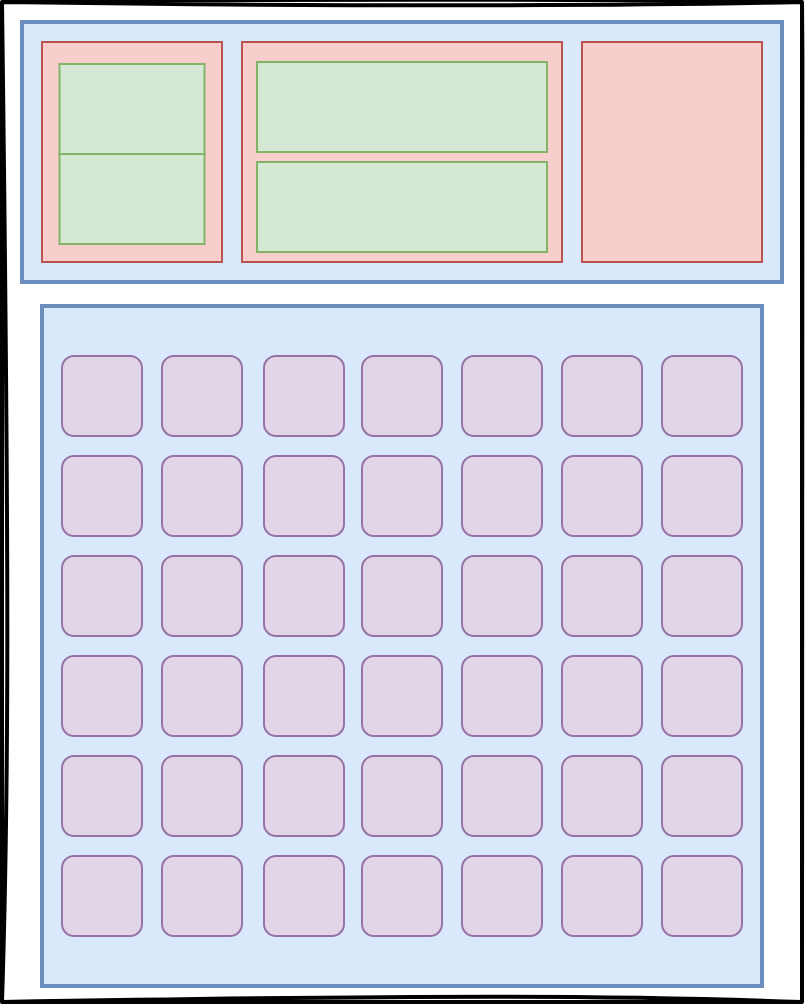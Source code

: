 <mxfile version="21.5.2" type="device">
  <diagram name="第 1 页" id="DybARGGq51HvGMLF3MA7">
    <mxGraphModel dx="1050" dy="541" grid="1" gridSize="10" guides="1" tooltips="1" connect="1" arrows="1" fold="1" page="1" pageScale="1" pageWidth="827" pageHeight="1169" math="0" shadow="0">
      <root>
        <mxCell id="0" />
        <mxCell id="1" parent="0" />
        <mxCell id="_rA3GJIKFx0S9ohhFXeV-2" value="" style="rounded=0;whiteSpace=wrap;html=1;sketch=1;curveFitting=1;jiggle=2;strokeWidth=2;" vertex="1" parent="1">
          <mxGeometry x="240" y="40" width="400" height="500" as="geometry" />
        </mxCell>
        <mxCell id="_rA3GJIKFx0S9ohhFXeV-3" value="" style="rounded=0;whiteSpace=wrap;html=1;fillColor=#dae8fc;strokeColor=#6c8ebf;glass=0;shadow=0;strokeWidth=2;" vertex="1" parent="1">
          <mxGeometry x="250" y="50" width="380" height="130" as="geometry" />
        </mxCell>
        <mxCell id="_rA3GJIKFx0S9ohhFXeV-5" value="" style="rounded=0;whiteSpace=wrap;html=1;fillColor=#dae8fc;strokeColor=#6c8ebf;strokeWidth=2;" vertex="1" parent="1">
          <mxGeometry x="260" y="192" width="360" height="340" as="geometry" />
        </mxCell>
        <mxCell id="_rA3GJIKFx0S9ohhFXeV-6" value="" style="rounded=0;whiteSpace=wrap;html=1;fillColor=#f8cecc;strokeColor=#b85450;" vertex="1" parent="1">
          <mxGeometry x="260" y="60" width="90" height="110" as="geometry" />
        </mxCell>
        <mxCell id="_rA3GJIKFx0S9ohhFXeV-7" value="" style="rounded=0;whiteSpace=wrap;html=1;fillColor=#f8cecc;strokeColor=#b85450;" vertex="1" parent="1">
          <mxGeometry x="360" y="60" width="160" height="110" as="geometry" />
        </mxCell>
        <mxCell id="_rA3GJIKFx0S9ohhFXeV-8" value="" style="rounded=0;whiteSpace=wrap;html=1;fillColor=#f8cecc;strokeColor=#b85450;" vertex="1" parent="1">
          <mxGeometry x="530" y="60" width="90" height="110" as="geometry" />
        </mxCell>
        <mxCell id="_rA3GJIKFx0S9ohhFXeV-9" value="" style="whiteSpace=wrap;html=1;aspect=fixed;rounded=1;fillColor=#e1d5e7;strokeColor=#9673a6;" vertex="1" parent="1">
          <mxGeometry x="270" y="217" width="40" height="40" as="geometry" />
        </mxCell>
        <mxCell id="_rA3GJIKFx0S9ohhFXeV-10" value="" style="whiteSpace=wrap;html=1;aspect=fixed;rounded=1;fillColor=#e1d5e7;strokeColor=#9673a6;" vertex="1" parent="1">
          <mxGeometry x="320" y="217" width="40" height="40" as="geometry" />
        </mxCell>
        <mxCell id="_rA3GJIKFx0S9ohhFXeV-11" value="" style="whiteSpace=wrap;html=1;aspect=fixed;rounded=1;fillColor=#e1d5e7;strokeColor=#9673a6;" vertex="1" parent="1">
          <mxGeometry x="371" y="217" width="40" height="40" as="geometry" />
        </mxCell>
        <mxCell id="_rA3GJIKFx0S9ohhFXeV-12" value="" style="whiteSpace=wrap;html=1;aspect=fixed;rounded=1;fillColor=#e1d5e7;strokeColor=#9673a6;" vertex="1" parent="1">
          <mxGeometry x="420" y="217" width="40" height="40" as="geometry" />
        </mxCell>
        <mxCell id="_rA3GJIKFx0S9ohhFXeV-14" value="" style="whiteSpace=wrap;html=1;aspect=fixed;rounded=1;fillColor=#e1d5e7;strokeColor=#9673a6;" vertex="1" parent="1">
          <mxGeometry x="470" y="217" width="40" height="40" as="geometry" />
        </mxCell>
        <mxCell id="_rA3GJIKFx0S9ohhFXeV-15" value="" style="whiteSpace=wrap;html=1;aspect=fixed;rounded=1;fillColor=#e1d5e7;strokeColor=#9673a6;" vertex="1" parent="1">
          <mxGeometry x="520" y="217" width="40" height="40" as="geometry" />
        </mxCell>
        <mxCell id="_rA3GJIKFx0S9ohhFXeV-16" value="" style="whiteSpace=wrap;html=1;aspect=fixed;rounded=1;fillColor=#e1d5e7;strokeColor=#9673a6;" vertex="1" parent="1">
          <mxGeometry x="570" y="217" width="40" height="40" as="geometry" />
        </mxCell>
        <mxCell id="_rA3GJIKFx0S9ohhFXeV-17" value="" style="whiteSpace=wrap;html=1;aspect=fixed;rounded=1;fillColor=#e1d5e7;strokeColor=#9673a6;" vertex="1" parent="1">
          <mxGeometry x="270" y="267" width="40" height="40" as="geometry" />
        </mxCell>
        <mxCell id="_rA3GJIKFx0S9ohhFXeV-18" value="" style="whiteSpace=wrap;html=1;aspect=fixed;rounded=1;fillColor=#e1d5e7;strokeColor=#9673a6;" vertex="1" parent="1">
          <mxGeometry x="320" y="267" width="40" height="40" as="geometry" />
        </mxCell>
        <mxCell id="_rA3GJIKFx0S9ohhFXeV-19" value="" style="whiteSpace=wrap;html=1;aspect=fixed;rounded=1;fillColor=#e1d5e7;strokeColor=#9673a6;" vertex="1" parent="1">
          <mxGeometry x="371" y="267" width="40" height="40" as="geometry" />
        </mxCell>
        <mxCell id="_rA3GJIKFx0S9ohhFXeV-20" value="" style="whiteSpace=wrap;html=1;aspect=fixed;rounded=1;fillColor=#e1d5e7;strokeColor=#9673a6;" vertex="1" parent="1">
          <mxGeometry x="420" y="267" width="40" height="40" as="geometry" />
        </mxCell>
        <mxCell id="_rA3GJIKFx0S9ohhFXeV-21" value="" style="whiteSpace=wrap;html=1;aspect=fixed;rounded=1;fillColor=#e1d5e7;strokeColor=#9673a6;" vertex="1" parent="1">
          <mxGeometry x="470" y="267" width="40" height="40" as="geometry" />
        </mxCell>
        <mxCell id="_rA3GJIKFx0S9ohhFXeV-22" value="" style="whiteSpace=wrap;html=1;aspect=fixed;rounded=1;fillColor=#e1d5e7;strokeColor=#9673a6;" vertex="1" parent="1">
          <mxGeometry x="520" y="267" width="40" height="40" as="geometry" />
        </mxCell>
        <mxCell id="_rA3GJIKFx0S9ohhFXeV-23" value="" style="whiteSpace=wrap;html=1;aspect=fixed;rounded=1;fillColor=#e1d5e7;strokeColor=#9673a6;" vertex="1" parent="1">
          <mxGeometry x="570" y="267" width="40" height="40" as="geometry" />
        </mxCell>
        <mxCell id="_rA3GJIKFx0S9ohhFXeV-24" value="" style="whiteSpace=wrap;html=1;aspect=fixed;rounded=1;fillColor=#e1d5e7;strokeColor=#9673a6;" vertex="1" parent="1">
          <mxGeometry x="270" y="317" width="40" height="40" as="geometry" />
        </mxCell>
        <mxCell id="_rA3GJIKFx0S9ohhFXeV-25" value="" style="whiteSpace=wrap;html=1;aspect=fixed;rounded=1;fillColor=#e1d5e7;strokeColor=#9673a6;" vertex="1" parent="1">
          <mxGeometry x="320" y="317" width="40" height="40" as="geometry" />
        </mxCell>
        <mxCell id="_rA3GJIKFx0S9ohhFXeV-26" value="" style="whiteSpace=wrap;html=1;aspect=fixed;rounded=1;fillColor=#e1d5e7;strokeColor=#9673a6;" vertex="1" parent="1">
          <mxGeometry x="371" y="317" width="40" height="40" as="geometry" />
        </mxCell>
        <mxCell id="_rA3GJIKFx0S9ohhFXeV-27" value="" style="whiteSpace=wrap;html=1;aspect=fixed;rounded=1;fillColor=#e1d5e7;strokeColor=#9673a6;" vertex="1" parent="1">
          <mxGeometry x="420" y="317" width="40" height="40" as="geometry" />
        </mxCell>
        <mxCell id="_rA3GJIKFx0S9ohhFXeV-28" value="" style="whiteSpace=wrap;html=1;aspect=fixed;rounded=1;fillColor=#e1d5e7;strokeColor=#9673a6;" vertex="1" parent="1">
          <mxGeometry x="470" y="317" width="40" height="40" as="geometry" />
        </mxCell>
        <mxCell id="_rA3GJIKFx0S9ohhFXeV-29" value="" style="whiteSpace=wrap;html=1;aspect=fixed;rounded=1;fillColor=#e1d5e7;strokeColor=#9673a6;" vertex="1" parent="1">
          <mxGeometry x="520" y="317" width="40" height="40" as="geometry" />
        </mxCell>
        <mxCell id="_rA3GJIKFx0S9ohhFXeV-30" value="" style="whiteSpace=wrap;html=1;aspect=fixed;rounded=1;fillColor=#e1d5e7;strokeColor=#9673a6;" vertex="1" parent="1">
          <mxGeometry x="570" y="317" width="40" height="40" as="geometry" />
        </mxCell>
        <mxCell id="_rA3GJIKFx0S9ohhFXeV-31" value="" style="whiteSpace=wrap;html=1;aspect=fixed;rounded=1;fillColor=#e1d5e7;strokeColor=#9673a6;" vertex="1" parent="1">
          <mxGeometry x="270" y="367" width="40" height="40" as="geometry" />
        </mxCell>
        <mxCell id="_rA3GJIKFx0S9ohhFXeV-32" value="" style="whiteSpace=wrap;html=1;aspect=fixed;rounded=1;fillColor=#e1d5e7;strokeColor=#9673a6;" vertex="1" parent="1">
          <mxGeometry x="320" y="367" width="40" height="40" as="geometry" />
        </mxCell>
        <mxCell id="_rA3GJIKFx0S9ohhFXeV-33" value="" style="whiteSpace=wrap;html=1;aspect=fixed;rounded=1;fillColor=#e1d5e7;strokeColor=#9673a6;" vertex="1" parent="1">
          <mxGeometry x="371" y="367" width="40" height="40" as="geometry" />
        </mxCell>
        <mxCell id="_rA3GJIKFx0S9ohhFXeV-34" value="" style="whiteSpace=wrap;html=1;aspect=fixed;rounded=1;fillColor=#e1d5e7;strokeColor=#9673a6;" vertex="1" parent="1">
          <mxGeometry x="420" y="367" width="40" height="40" as="geometry" />
        </mxCell>
        <mxCell id="_rA3GJIKFx0S9ohhFXeV-35" value="" style="whiteSpace=wrap;html=1;aspect=fixed;rounded=1;fillColor=#e1d5e7;strokeColor=#9673a6;" vertex="1" parent="1">
          <mxGeometry x="470" y="367" width="40" height="40" as="geometry" />
        </mxCell>
        <mxCell id="_rA3GJIKFx0S9ohhFXeV-36" value="" style="whiteSpace=wrap;html=1;aspect=fixed;rounded=1;fillColor=#e1d5e7;strokeColor=#9673a6;" vertex="1" parent="1">
          <mxGeometry x="520" y="367" width="40" height="40" as="geometry" />
        </mxCell>
        <mxCell id="_rA3GJIKFx0S9ohhFXeV-37" value="" style="whiteSpace=wrap;html=1;aspect=fixed;rounded=1;fillColor=#e1d5e7;strokeColor=#9673a6;" vertex="1" parent="1">
          <mxGeometry x="570" y="367" width="40" height="40" as="geometry" />
        </mxCell>
        <mxCell id="_rA3GJIKFx0S9ohhFXeV-38" value="" style="whiteSpace=wrap;html=1;aspect=fixed;rounded=1;fillColor=#e1d5e7;strokeColor=#9673a6;" vertex="1" parent="1">
          <mxGeometry x="270" y="417" width="40" height="40" as="geometry" />
        </mxCell>
        <mxCell id="_rA3GJIKFx0S9ohhFXeV-39" value="" style="whiteSpace=wrap;html=1;aspect=fixed;rounded=1;fillColor=#e1d5e7;strokeColor=#9673a6;" vertex="1" parent="1">
          <mxGeometry x="320" y="417" width="40" height="40" as="geometry" />
        </mxCell>
        <mxCell id="_rA3GJIKFx0S9ohhFXeV-40" value="" style="whiteSpace=wrap;html=1;aspect=fixed;rounded=1;fillColor=#e1d5e7;strokeColor=#9673a6;" vertex="1" parent="1">
          <mxGeometry x="371" y="417" width="40" height="40" as="geometry" />
        </mxCell>
        <mxCell id="_rA3GJIKFx0S9ohhFXeV-41" value="" style="whiteSpace=wrap;html=1;aspect=fixed;rounded=1;fillColor=#e1d5e7;strokeColor=#9673a6;" vertex="1" parent="1">
          <mxGeometry x="420" y="417" width="40" height="40" as="geometry" />
        </mxCell>
        <mxCell id="_rA3GJIKFx0S9ohhFXeV-42" value="" style="whiteSpace=wrap;html=1;aspect=fixed;rounded=1;fillColor=#e1d5e7;strokeColor=#9673a6;" vertex="1" parent="1">
          <mxGeometry x="470" y="417" width="40" height="40" as="geometry" />
        </mxCell>
        <mxCell id="_rA3GJIKFx0S9ohhFXeV-43" value="" style="whiteSpace=wrap;html=1;aspect=fixed;rounded=1;fillColor=#e1d5e7;strokeColor=#9673a6;" vertex="1" parent="1">
          <mxGeometry x="520" y="417" width="40" height="40" as="geometry" />
        </mxCell>
        <mxCell id="_rA3GJIKFx0S9ohhFXeV-44" value="" style="whiteSpace=wrap;html=1;aspect=fixed;rounded=1;fillColor=#e1d5e7;strokeColor=#9673a6;" vertex="1" parent="1">
          <mxGeometry x="570" y="417" width="40" height="40" as="geometry" />
        </mxCell>
        <mxCell id="_rA3GJIKFx0S9ohhFXeV-45" value="" style="whiteSpace=wrap;html=1;aspect=fixed;rounded=1;fillColor=#e1d5e7;strokeColor=#9673a6;" vertex="1" parent="1">
          <mxGeometry x="270" y="467" width="40" height="40" as="geometry" />
        </mxCell>
        <mxCell id="_rA3GJIKFx0S9ohhFXeV-46" value="" style="whiteSpace=wrap;html=1;aspect=fixed;rounded=1;fillColor=#e1d5e7;strokeColor=#9673a6;" vertex="1" parent="1">
          <mxGeometry x="320" y="467" width="40" height="40" as="geometry" />
        </mxCell>
        <mxCell id="_rA3GJIKFx0S9ohhFXeV-47" value="" style="whiteSpace=wrap;html=1;aspect=fixed;rounded=1;fillColor=#e1d5e7;strokeColor=#9673a6;" vertex="1" parent="1">
          <mxGeometry x="371" y="467" width="40" height="40" as="geometry" />
        </mxCell>
        <mxCell id="_rA3GJIKFx0S9ohhFXeV-48" value="" style="whiteSpace=wrap;html=1;aspect=fixed;rounded=1;fillColor=#e1d5e7;strokeColor=#9673a6;" vertex="1" parent="1">
          <mxGeometry x="420" y="467" width="40" height="40" as="geometry" />
        </mxCell>
        <mxCell id="_rA3GJIKFx0S9ohhFXeV-49" value="" style="whiteSpace=wrap;html=1;aspect=fixed;rounded=1;fillColor=#e1d5e7;strokeColor=#9673a6;" vertex="1" parent="1">
          <mxGeometry x="470" y="467" width="40" height="40" as="geometry" />
        </mxCell>
        <mxCell id="_rA3GJIKFx0S9ohhFXeV-50" value="" style="whiteSpace=wrap;html=1;aspect=fixed;rounded=1;fillColor=#e1d5e7;strokeColor=#9673a6;" vertex="1" parent="1">
          <mxGeometry x="520" y="467" width="40" height="40" as="geometry" />
        </mxCell>
        <mxCell id="_rA3GJIKFx0S9ohhFXeV-51" value="" style="whiteSpace=wrap;html=1;aspect=fixed;rounded=1;fillColor=#e1d5e7;strokeColor=#9673a6;" vertex="1" parent="1">
          <mxGeometry x="570" y="467" width="40" height="40" as="geometry" />
        </mxCell>
        <mxCell id="_rA3GJIKFx0S9ohhFXeV-59" value="" style="rounded=0;whiteSpace=wrap;html=1;fillColor=#d5e8d4;strokeColor=#82b366;" vertex="1" parent="1">
          <mxGeometry x="367.5" y="70" width="145" height="45" as="geometry" />
        </mxCell>
        <mxCell id="_rA3GJIKFx0S9ohhFXeV-60" value="" style="rounded=0;whiteSpace=wrap;html=1;fillColor=#d5e8d4;strokeColor=#82b366;" vertex="1" parent="1">
          <mxGeometry x="367.5" y="120" width="145" height="45" as="geometry" />
        </mxCell>
        <mxCell id="_rA3GJIKFx0S9ohhFXeV-61" value="" style="rounded=0;whiteSpace=wrap;html=1;fillColor=#d5e8d4;strokeColor=#82b366;" vertex="1" parent="1">
          <mxGeometry x="268.75" y="71" width="72.5" height="45" as="geometry" />
        </mxCell>
        <mxCell id="_rA3GJIKFx0S9ohhFXeV-62" value="" style="rounded=0;whiteSpace=wrap;html=1;fillColor=#d5e8d4;strokeColor=#82b366;" vertex="1" parent="1">
          <mxGeometry x="268.75" y="116" width="72.5" height="45" as="geometry" />
        </mxCell>
      </root>
    </mxGraphModel>
  </diagram>
</mxfile>
